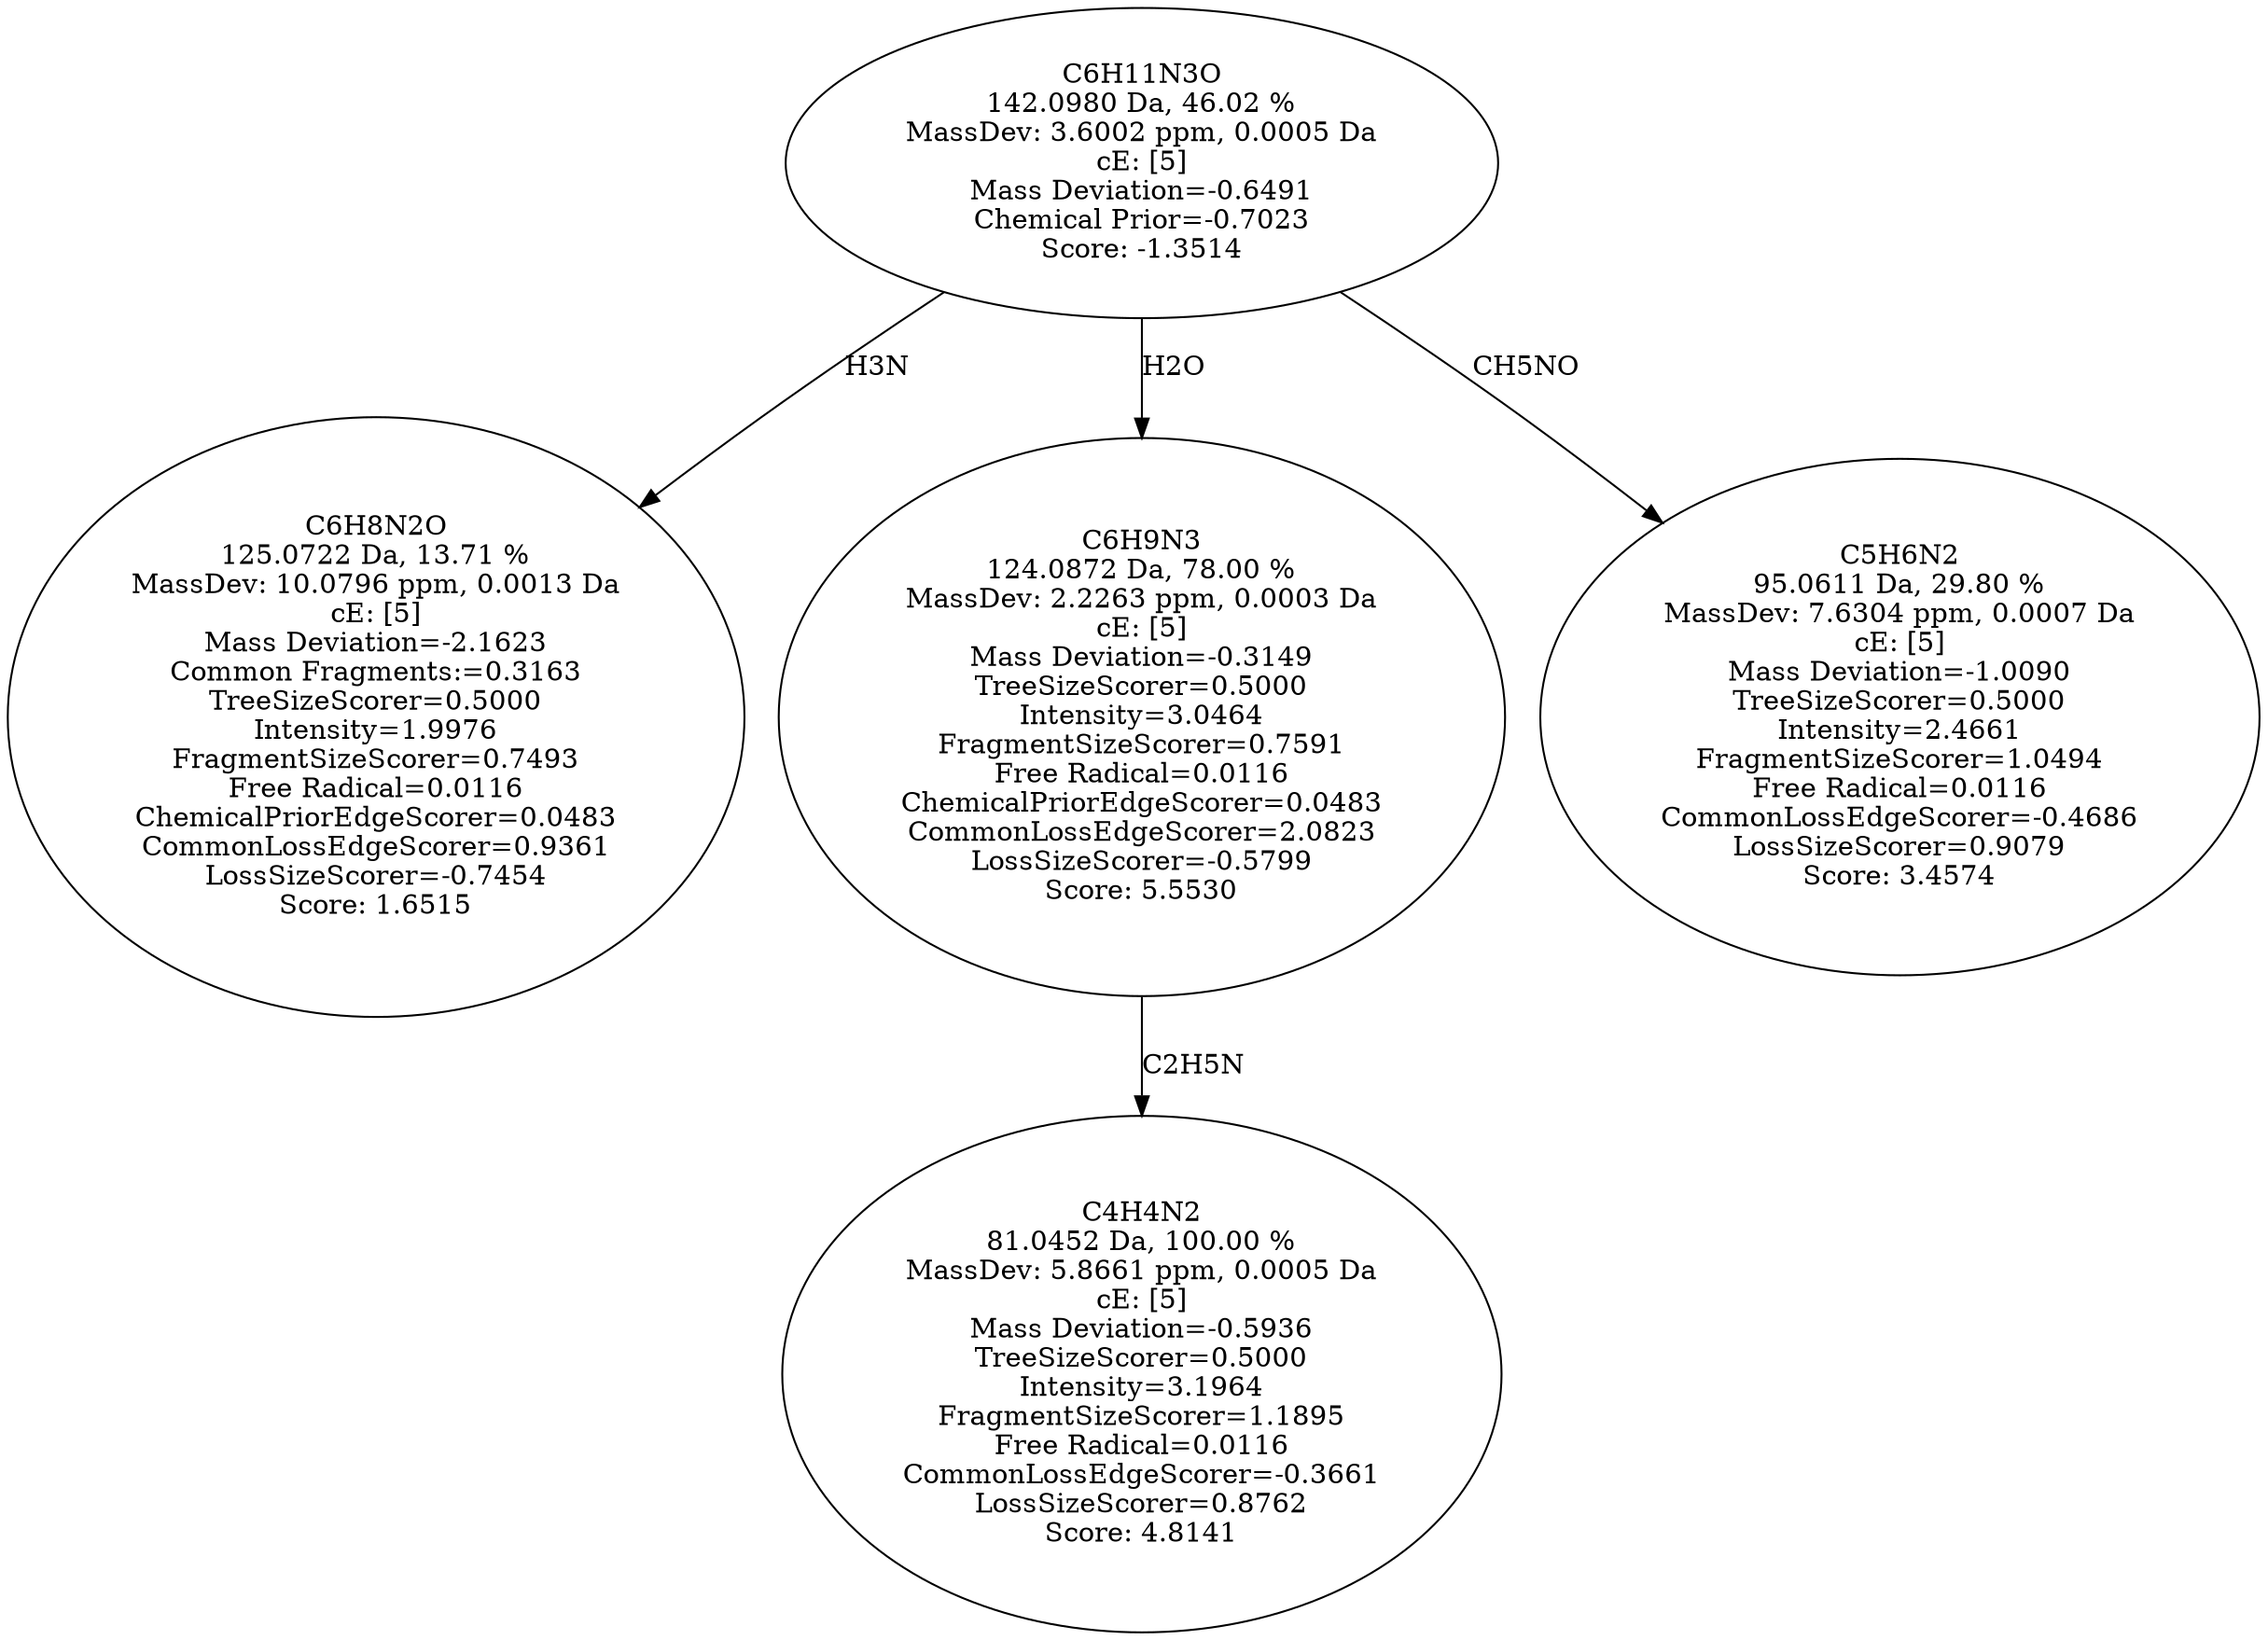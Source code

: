 strict digraph {
v1 [label="C6H8N2O\n125.0722 Da, 13.71 %\nMassDev: 10.0796 ppm, 0.0013 Da\ncE: [5]\nMass Deviation=-2.1623\nCommon Fragments:=0.3163\nTreeSizeScorer=0.5000\nIntensity=1.9976\nFragmentSizeScorer=0.7493\nFree Radical=0.0116\nChemicalPriorEdgeScorer=0.0483\nCommonLossEdgeScorer=0.9361\nLossSizeScorer=-0.7454\nScore: 1.6515"];
v2 [label="C4H4N2\n81.0452 Da, 100.00 %\nMassDev: 5.8661 ppm, 0.0005 Da\ncE: [5]\nMass Deviation=-0.5936\nTreeSizeScorer=0.5000\nIntensity=3.1964\nFragmentSizeScorer=1.1895\nFree Radical=0.0116\nCommonLossEdgeScorer=-0.3661\nLossSizeScorer=0.8762\nScore: 4.8141"];
v3 [label="C6H9N3\n124.0872 Da, 78.00 %\nMassDev: 2.2263 ppm, 0.0003 Da\ncE: [5]\nMass Deviation=-0.3149\nTreeSizeScorer=0.5000\nIntensity=3.0464\nFragmentSizeScorer=0.7591\nFree Radical=0.0116\nChemicalPriorEdgeScorer=0.0483\nCommonLossEdgeScorer=2.0823\nLossSizeScorer=-0.5799\nScore: 5.5530"];
v4 [label="C5H6N2\n95.0611 Da, 29.80 %\nMassDev: 7.6304 ppm, 0.0007 Da\ncE: [5]\nMass Deviation=-1.0090\nTreeSizeScorer=0.5000\nIntensity=2.4661\nFragmentSizeScorer=1.0494\nFree Radical=0.0116\nCommonLossEdgeScorer=-0.4686\nLossSizeScorer=0.9079\nScore: 3.4574"];
v5 [label="C6H11N3O\n142.0980 Da, 46.02 %\nMassDev: 3.6002 ppm, 0.0005 Da\ncE: [5]\nMass Deviation=-0.6491\nChemical Prior=-0.7023\nScore: -1.3514"];
v5 -> v1 [label="H3N"];
v3 -> v2 [label="C2H5N"];
v5 -> v3 [label="H2O"];
v5 -> v4 [label="CH5NO"];
}